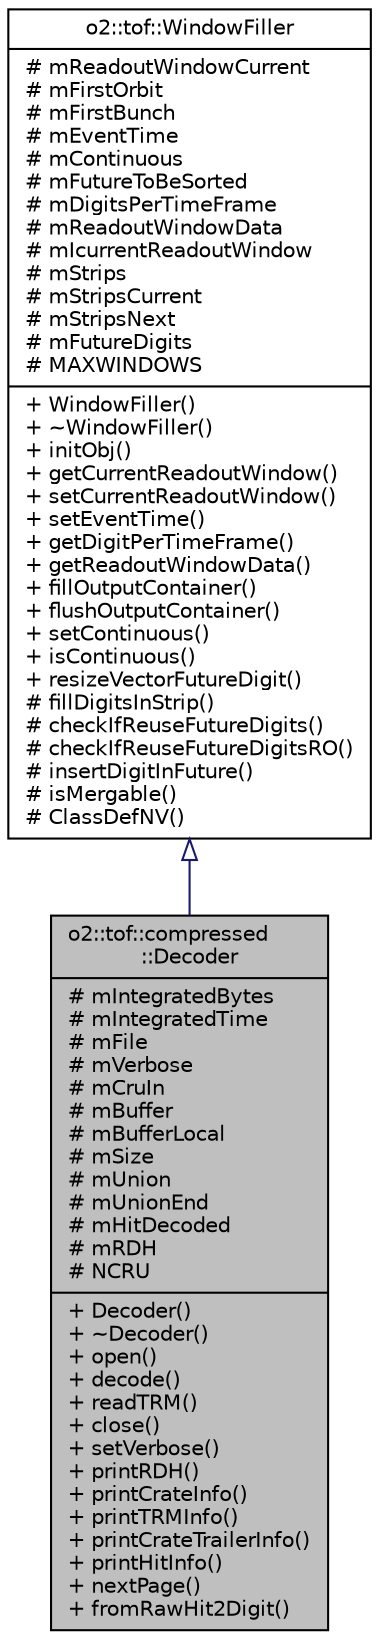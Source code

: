 digraph "o2::tof::compressed::Decoder"
{
 // INTERACTIVE_SVG=YES
  bgcolor="transparent";
  edge [fontname="Helvetica",fontsize="10",labelfontname="Helvetica",labelfontsize="10"];
  node [fontname="Helvetica",fontsize="10",shape=record];
  Node0 [label="{o2::tof::compressed\l::Decoder\n|# mIntegratedBytes\l# mIntegratedTime\l# mFile\l# mVerbose\l# mCruIn\l# mBuffer\l# mBufferLocal\l# mSize\l# mUnion\l# mUnionEnd\l# mHitDecoded\l# mRDH\l# NCRU\l|+ Decoder()\l+ ~Decoder()\l+ open()\l+ decode()\l+ readTRM()\l+ close()\l+ setVerbose()\l+ printRDH()\l+ printCrateInfo()\l+ printTRMInfo()\l+ printCrateTrailerInfo()\l+ printHitInfo()\l+ nextPage()\l+ fromRawHit2Digit()\l}",height=0.2,width=0.4,color="black", fillcolor="grey75", style="filled", fontcolor="black"];
  Node1 -> Node0 [dir="back",color="midnightblue",fontsize="10",style="solid",arrowtail="onormal",fontname="Helvetica"];
  Node1 [label="{o2::tof::WindowFiller\n|# mReadoutWindowCurrent\l# mFirstOrbit\l# mFirstBunch\l# mEventTime\l# mContinuous\l# mFutureToBeSorted\l# mDigitsPerTimeFrame\l# mReadoutWindowData\l# mIcurrentReadoutWindow\l# mStrips\l# mStripsCurrent\l# mStripsNext\l# mFutureDigits\l# MAXWINDOWS\l|+ WindowFiller()\l+ ~WindowFiller()\l+ initObj()\l+ getCurrentReadoutWindow()\l+ setCurrentReadoutWindow()\l+ setEventTime()\l+ getDigitPerTimeFrame()\l+ getReadoutWindowData()\l+ fillOutputContainer()\l+ flushOutputContainer()\l+ setContinuous()\l+ isContinuous()\l+ resizeVectorFutureDigit()\l# fillDigitsInStrip()\l# checkIfReuseFutureDigits()\l# checkIfReuseFutureDigitsRO()\l# insertDigitInFuture()\l# isMergable()\l# ClassDefNV()\l}",height=0.2,width=0.4,color="black",URL="$db/d26/classo2_1_1tof_1_1WindowFiller.html"];
}
